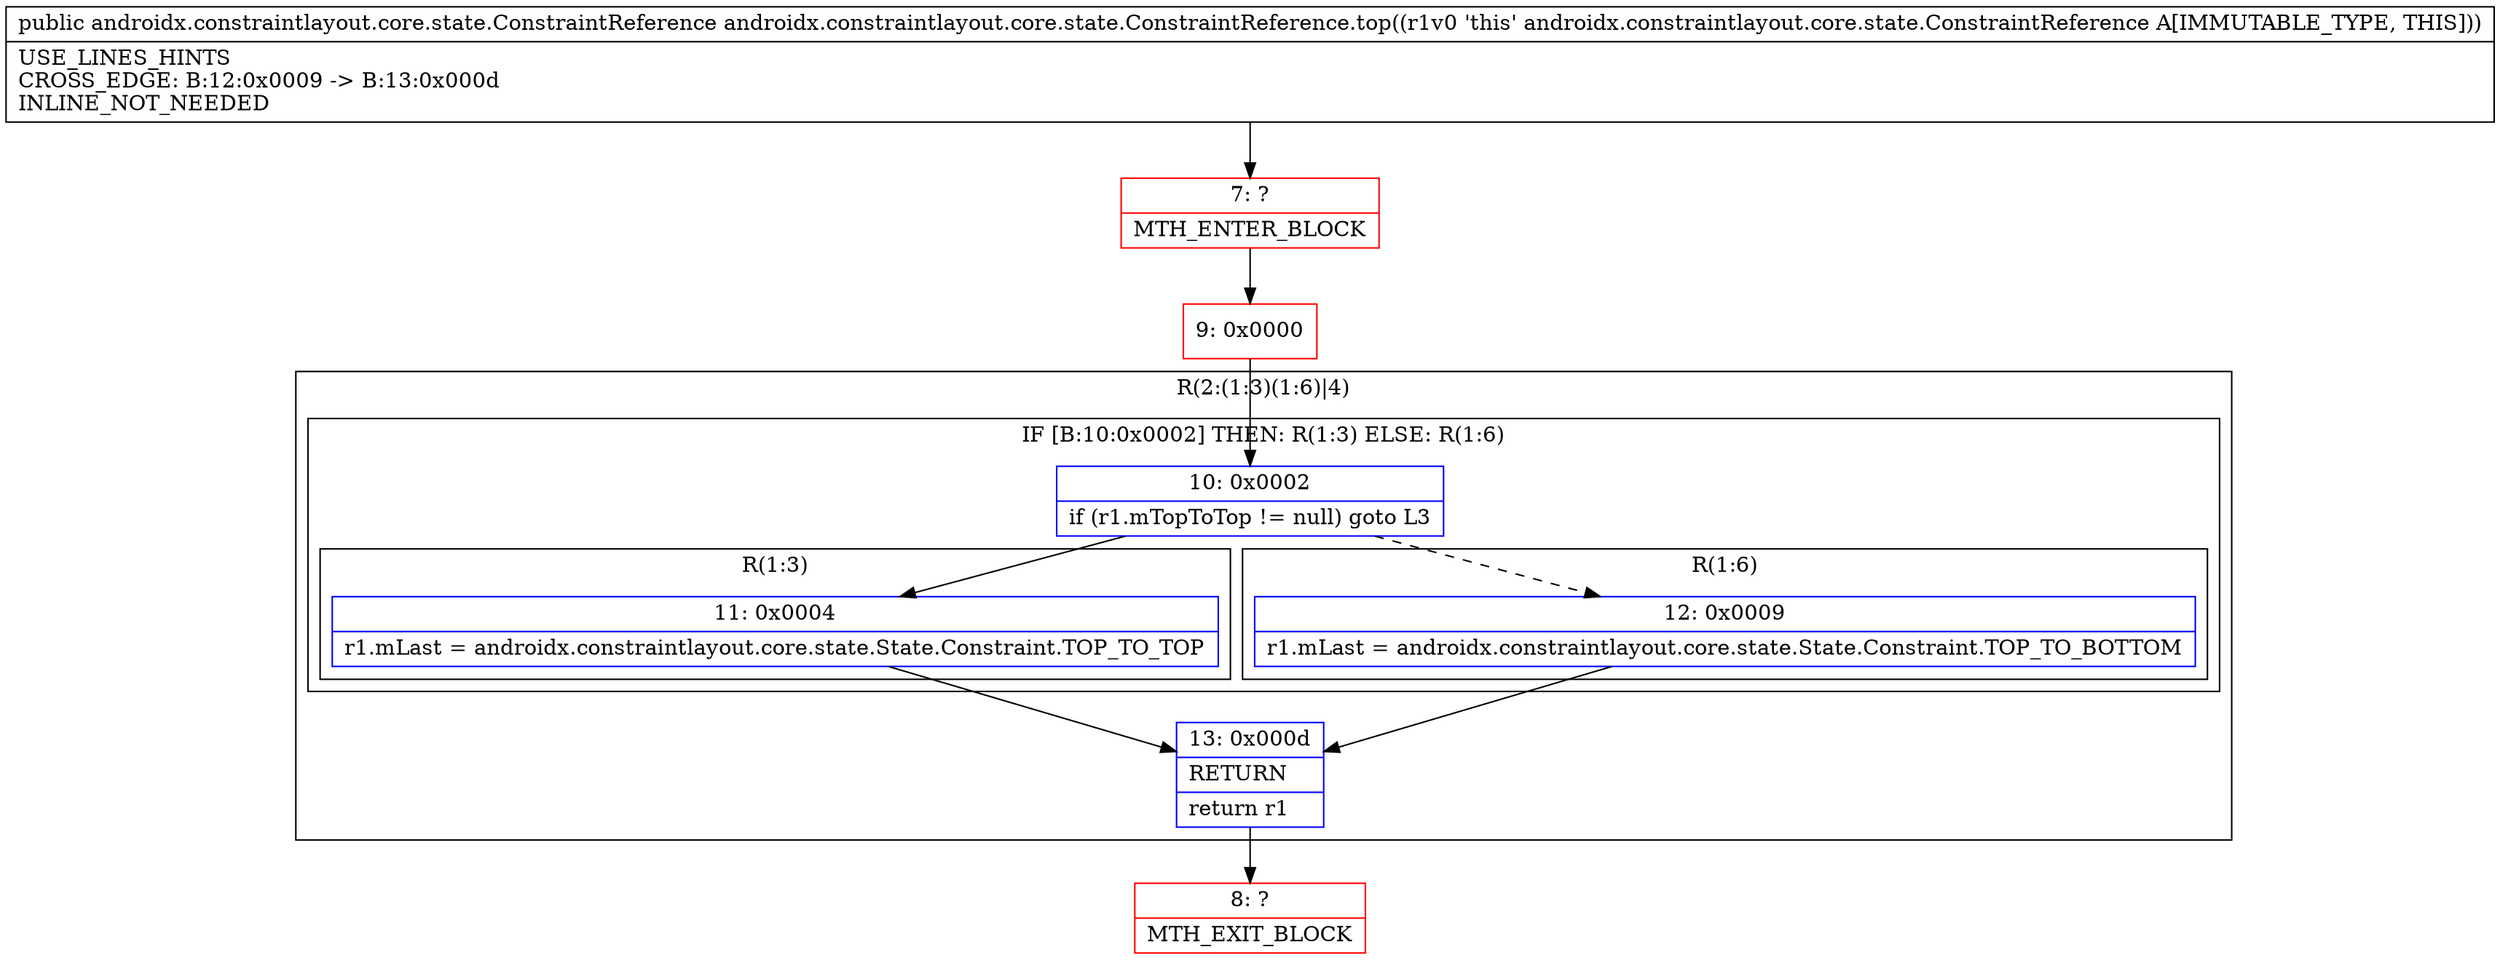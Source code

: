 digraph "CFG forandroidx.constraintlayout.core.state.ConstraintReference.top()Landroidx\/constraintlayout\/core\/state\/ConstraintReference;" {
subgraph cluster_Region_1907240936 {
label = "R(2:(1:3)(1:6)|4)";
node [shape=record,color=blue];
subgraph cluster_IfRegion_2130295442 {
label = "IF [B:10:0x0002] THEN: R(1:3) ELSE: R(1:6)";
node [shape=record,color=blue];
Node_10 [shape=record,label="{10\:\ 0x0002|if (r1.mTopToTop != null) goto L3\l}"];
subgraph cluster_Region_1682997094 {
label = "R(1:3)";
node [shape=record,color=blue];
Node_11 [shape=record,label="{11\:\ 0x0004|r1.mLast = androidx.constraintlayout.core.state.State.Constraint.TOP_TO_TOP\l}"];
}
subgraph cluster_Region_1571254832 {
label = "R(1:6)";
node [shape=record,color=blue];
Node_12 [shape=record,label="{12\:\ 0x0009|r1.mLast = androidx.constraintlayout.core.state.State.Constraint.TOP_TO_BOTTOM\l}"];
}
}
Node_13 [shape=record,label="{13\:\ 0x000d|RETURN\l|return r1\l}"];
}
Node_7 [shape=record,color=red,label="{7\:\ ?|MTH_ENTER_BLOCK\l}"];
Node_9 [shape=record,color=red,label="{9\:\ 0x0000}"];
Node_8 [shape=record,color=red,label="{8\:\ ?|MTH_EXIT_BLOCK\l}"];
MethodNode[shape=record,label="{public androidx.constraintlayout.core.state.ConstraintReference androidx.constraintlayout.core.state.ConstraintReference.top((r1v0 'this' androidx.constraintlayout.core.state.ConstraintReference A[IMMUTABLE_TYPE, THIS]))  | USE_LINES_HINTS\lCROSS_EDGE: B:12:0x0009 \-\> B:13:0x000d\lINLINE_NOT_NEEDED\l}"];
MethodNode -> Node_7;Node_10 -> Node_11;
Node_10 -> Node_12[style=dashed];
Node_11 -> Node_13;
Node_12 -> Node_13;
Node_13 -> Node_8;
Node_7 -> Node_9;
Node_9 -> Node_10;
}

